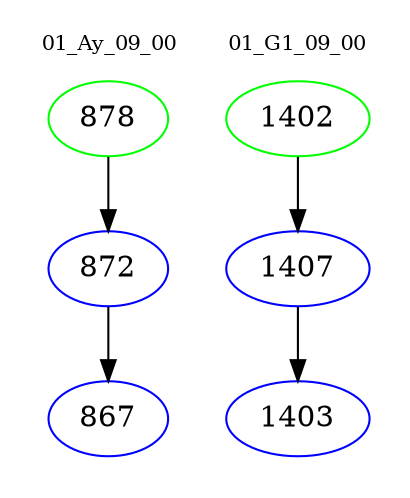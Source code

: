 digraph{
subgraph cluster_0 {
color = white
label = "01_Ay_09_00";
fontsize=10;
T0_878 [label="878", color="green"]
T0_878 -> T0_872 [color="black"]
T0_872 [label="872", color="blue"]
T0_872 -> T0_867 [color="black"]
T0_867 [label="867", color="blue"]
}
subgraph cluster_1 {
color = white
label = "01_G1_09_00";
fontsize=10;
T1_1402 [label="1402", color="green"]
T1_1402 -> T1_1407 [color="black"]
T1_1407 [label="1407", color="blue"]
T1_1407 -> T1_1403 [color="black"]
T1_1403 [label="1403", color="blue"]
}
}
